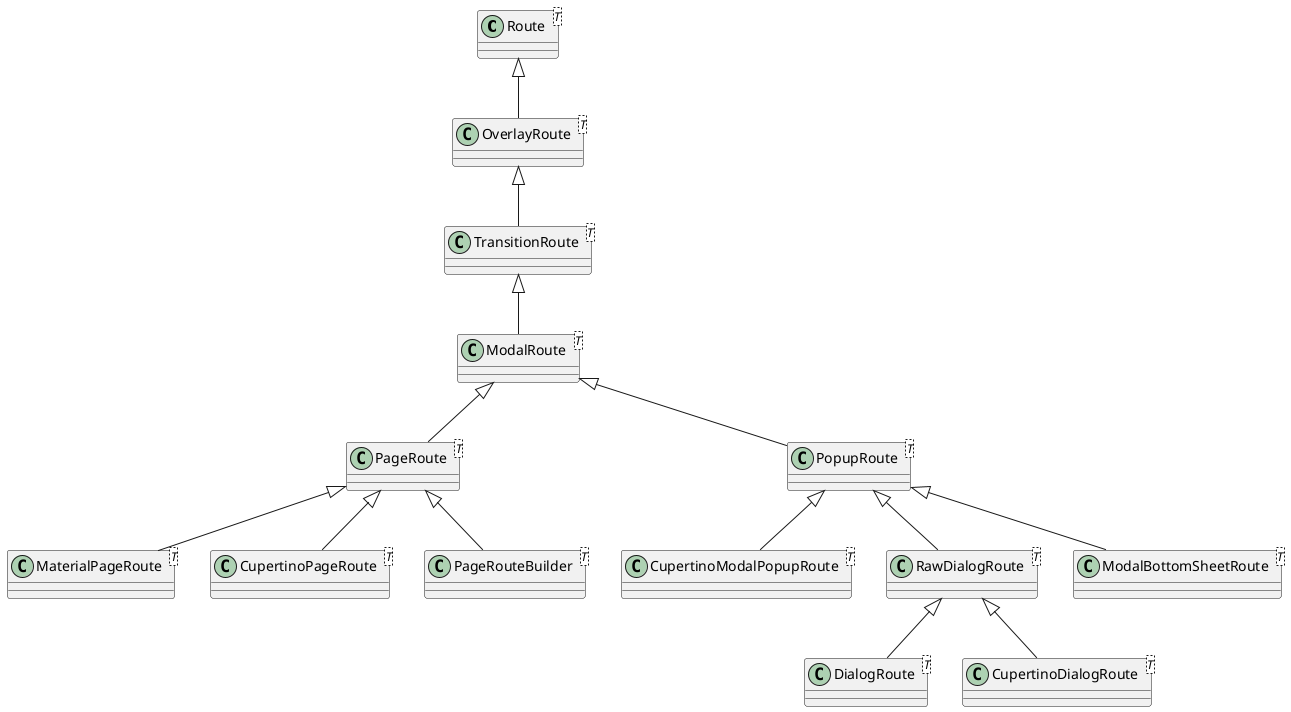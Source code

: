 @startuml Route
class Route<T>
class OverlayRoute<T>
class TransitionRoute<T>
class ModalRoute<T>
class PageRoute<T>
class PopupRoute<T>
class CupertinoModalPopupRoute<T>
class RawDialogRoute<T> 
class MaterialPageRoute<T>
class CupertinoPageRoute<T>
class PageRouteBuilder<T>
class DialogRoute<T>
class ModalBottomSheetRoute<T>
class CupertinoDialogRoute<T>

Route <|-- OverlayRoute
OverlayRoute <|-- TransitionRoute
TransitionRoute <|-- ModalRoute
ModalRoute <|-- PageRoute
ModalRoute <|-- PopupRoute
PopupRoute <|-- CupertinoModalPopupRoute
PopupRoute <|-- RawDialogRoute
PopupRoute <|-- ModalBottomSheetRoute
RawDialogRoute <|-- DialogRoute
RawDialogRoute <|-- CupertinoDialogRoute
PageRoute <|-- MaterialPageRoute
PageRoute <|-- CupertinoPageRoute
PageRoute <|-- PageRouteBuilder
@enduml

@startuml Page
class RouteSettings
class Page<T>
class MaterialPage<T>
class CupertinoPage<T>

RouteSettings <|-- Page
Page <|-- MaterialPage
Page <|-- CupertinoPage
@enduml

@startuml routing
class MaterialApp <<StatefulWidget>>
class Navigator <<StatefulWidget>>
class RouterDelegate<T> <<Listenable>>
class RouteInformationParser<T>
class RouteInformation
class RouteInformationProvider <<ValueListenable<RouteInformation>>>
class Router<T>

Navigator -> NavigatorState
NavigatorState -> Overlay
MaterialApp --> RouterDelegate
MaterialApp --> RouteInformationParser

RouterDelegate --> Navigator
Navigator *-- "*" Route
Page *-- Router
Page *- Screen
Route "settings" --> Page
Page  --->  Route : create

@enduml

@startuml routing_object_diagram
' We hide all incl. <<highlighted>> stereotype
hide stereotype
skinparam object<<highlighted>> {
    borderThickness 4
    ' borderColor Fuchsia
    borderColor Blue
    ' FontStyle bold
}

skinparam backgroundColor LightGray

!$widget = Pink
!$widgetLink = Red

!$router = LightBlue
!$delegate = LightSeaGreen
!$navigator = LightSkyBlue

!$element = LightBlue

!$state = LightYellow

!$stateLink = Orange

!$renderObject = LightGreen

!$renderLink = Green

skinparam linetype polyline
skinparam nodesep 120
skinparam ranksep 100

package Widgets {
    !$IHW="Widget\nProxyWidget\nInheritedWidget"
    !$SLW="Widget\nStatelessWidget"
    !$SFW="Widget\nStatefulWidget"
    !$IHMW="Widget\nProxyWidget\nInheritedWidget\nInheritedModel"
    !$ROW="Widget\nRenderObjectWidget"
    !$SCROW="Widget\nRenderObjectWidget\nSingleChildRenderObjectWidget"
    !$MCROW="Widget\nRenderObjectWidget\nMultiChildRenderObjectWidget"
    !$LROW="Widget\nRenderObjectWidget\nLeafRenderObjectWidget"

object "Widget\nStatefulWidget\n**MaterialApp** : myApp" as myApp #$widget
object "Widget\nStatefulWidget\n**WidgetsApp** :" as wapp #$widget
object "Widget\nStatefulWidget\n**Router**<Object> :" as topr #$widget
object topr <<highlighted>> {
}
  object "Listenable\nValueListenable<RouteInformation>\n**RouterDelegate<T>** :" as rootRd #$delegate
  object "Listenable\nValueListenable<RouteInformation>\nRouteInformationProvider\n**DefaultRouteInformationProvider** :" as rootRipr #$delegate
  object "RouteInformationParser<T>\n**RootInformationParser**<RootAppState> :" as rootRipa #$delegate
object "Widget\nStatefulWidget\n**Navigator** :" as rootN #$widget
object rootN <<highlighted>> {
}
  object "**List**<**Page**<dynamic>> :" as rootPages
  ' object "RouteSettings\nPage<T>\nMaterialPage<T> : " as screenAPage
  object "RouteSettings\nPage<T>\nMaterialPage<T> : " as childRouterPage
object "Widget\nStatefulWidget\n**Overlay** :" as rootOverlay #$widget
object "Widget\nRenderObjectWidget\nMultiChildRenderObjectWidget\n**_Theatre** :" as rootTheatre #$widget
' object "Widget\nStatefulWidget\n**_OverlayEntryWidget** : screenA" as OEScreenA #$widget
object "Widget\nStatefulWidget\n**_OverlayEntryWidget** : ignore" as OEToIgnore #$widget
object "Widget\nStatefulWidget\n**_OverlayEntryWidget** : router" as OEChildRouter #$widget
' object "Widget\nStatelessWidget\n**RootScreenA** :" as screenA #$widget
object "Widget\nRenderObjectWidget\nSingleChildRenderObjectWidget\n**IgnorePointer** :" as ignore #$widget
object "Widget\nStatefulWidget\n**Router**<Object> :" as childRouter #$widget
object childRouter <<highlighted>> {
}
  object "Listenable\nValueListenable<RouteInformation>\n**RouterDelegate<T>** :" as childRd #$delegate
object "Widget\nStatefulWidget\n**Navigator** :" as childN #$widget
object childN <<highlighted>> {
}
object "Widget\nStatefulWidget\n**Overlay** :" as childOverlay #$widget
object "Widget\nRenderObjectWidget\nMultiChildRenderObjectWidget\n**_Theatre** :" as childTheatre #$widget



topr *-- rootRd
topr *-- rootRipr
topr *-- rootRipa

rootN "pages" *---- rootPages 
' rootPages *-- screenAPage
rootPages *-- childRouterPage

childRouter *-- childRd

myApp .[hidden]. wapp
wapp .[hidden]. topr
topr ..[hidden]. rootN
rootN .....[hidden]. rootOverlay
rootOverlay .[hidden]. rootTheatre
childRouter ..[hidden]. childN
childN .[hidden]. childOverlay
childOverlay .[hidden]. childTheatre

' rootTheatre "children[0]" *-- OEScreenA : "\t\t"
rootTheatre "children[1]" *-- OEToIgnore : "\t\t"
rootTheatre "children[2]" *-- OEChildRouter : "\t\t"

' OEScreenA .. screenA
OEToIgnore .. ignore
OEChildRouter .. childRouter


' rootN "build" ...[hidden].> wapp
}
package Elements {
    !$SLE="Element\nComponentElement\nStatelessElement"
    !$SFE="Element\nComponentElement\nStatefulElement"
    !$IHE="Element\nComponentElement\nProxyElement\nInheritedElement"
    !$MCROE="Element\nRenderObjectElement\nMultiChildRenderObjectElement"
    !$SCROE="Element\nRenderObjectElement\nSingleChildRenderObjectElement"

object "$SFE :" as materialAppElement #$element
object "$SFE :" as widgetsAppElement #$element
object "$SFE :" as rootRouterElement #$element
object rootRouterElement <<highlighted>> {
}
object "$SFE :" as rootNavigatorElement #$element
object rootNavigatorElement <<highlighted>> {
}
object "$SFE :" as rootOverlayElement #$element
object "$MCROE\n_TheatreElement :" as theatreRenderObjectElement #$element
' object "$SFE :" as OEEScreenA #$element
object "$SFE :" as OEEIgnore #$element
object "$SFE :" as OEEChildRouter #$element
' object "$SLE :" as screenASLE #$element
object "$SCROE :" as ignorePointerSFE #$element
object "$SFE :" as childRouterSFE #$element
object childRouterSFE <<highlighted>> {
}
object "$SFE :" as childNavigatorSFE #$element
object childNavigatorSFE <<highlighted>> {
}
object "$SFE :" as childOverlayElement #$element
object "$MCROE\n_TheatreElement :" as childTheatreRenderObjectElement #$element

materialAppElement "_child" -- "_parent" widgetsAppElement
widgetsAppElement "_child" -- "_parent" rootRouterElement
rootRouterElement "_child" --- "_parent" rootNavigatorElement
rootNavigatorElement "_child" ------ "_parent" rootOverlayElement
rootOverlayElement "_child" -- "_parent" theatreRenderObjectElement
' theatreRenderObjectElement "_children[0]" -- "_parent" OEEScreenA
theatreRenderObjectElement "_children[0]" -- "_parent" OEEIgnore
theatreRenderObjectElement "_children[1]" -- "_parent" OEEChildRouter
' OEEScreenA "_child" -- "_parent" screenASLE
OEEIgnore "_child" -- "_parent" ignorePointerSFE
OEEChildRouter "_child" -- "_parent" childRouterSFE
childRouterSFE "_child" --- "_parent" childNavigatorSFE
childNavigatorSFE "_child" -- "_parent" childOverlayElement
childOverlayElement "_child" -- "_parent" childTheatreRenderObjectElement

object "State<MaterialApp>\n**_MaterialAppState** : myApp" as myAppState #$state
object "State<WidgetsApp>\n**_WidgetsAppState** :" as wast #$state
object "State<Router<T>>\n**_RouterState**<Object> :" as topRState #$state {
    RestorationMixin
}
object topRState <<highlighted>> {
}
object "State<Navigator>\n**NavigatorState** :" as rootNState #$state
object rootNState <<highlighted>> {
}
  object "Iterable<_RouteEntry>\n**_History** :" as rootHistory {
     ChangeNotifier
  }
    ' object "RouteTransitionRecord\n_RouteEntry :" as screenARouteEntry
    object "RouteTransitionRecord\n_RouteEntry :" as childRouterRouteEntry
object "State<Overlay>\n**OverlayState** :" as rootOverlayState #$state
object "State<Router<T>>\n**_RouterState**<Object> :" as childRState #$state {
    RestorationMixin
}
object childRState <<highlighted>> {
}
object "_RoutePlaceholder\nRoute<T>\nOverlayRoute<T>\nTransitionRoute<T>\nModalRoute<T>\nPageRoute<T>\n_PageBasedMaterialPageRoute<T> : " as childRouterRoute {
      MaterialRouteTransitionMixin<T>
}
' object "_RoutePlaceholder\nRoute<T>\nOverlayRoute<T>\nTransitionRoute<T>\nModalRoute<T>\nPageRoute<T>\n_PageBasedMaterialPageRoute<T> : " as screenARoute {
'       MaterialRouteTransitionMixin<T>
' }
' object "State<_OverlayEntryWidget>\n**_OverlayEntryWidgetState** :" as screeAOEState #$state
object "State<_OverlayEntryWidget>\n**_OverlayEntryWidgetState** :" as ignoreOEState #$state
object "State<_OverlayEntryWidget>\n**_OverlayEntryWidgetState** :" as childRouterOEState #$state
object "State<Navigator>\n**NavigatorState** :" as childNState #$state
object childNState <<highlighted>> {
}
object "State<Overlay>\n**OverlayState** :" as childOverlayState #$state


rootNState "_history" *-- rootHistory : "\t\t"
' rootHistory *-- screenARouteEntry : "\t\t"
rootHistory *-- childRouterRouteEntry : "\t\t"
' screenARouteEntry *-- screenARoute
childRouterRouteEntry *-- childRouterRoute

materialAppElement "_state" -- myAppState #$stateLink
widgetsAppElement "_state" -- wast #$stateLink
rootRouterElement "_state" --- topRState #$stateLink
rootNavigatorElement "_state" -- rootNState #$stateLink
rootOverlayElement "_state" -- rootOverlayState #$stateLink
' OEEScreenA "_state" -- screeAOEState #$stateLink
OEEIgnore "_state" -- ignoreOEState #$stateLink
OEEChildRouter "_state" -- childRouterOEState #$stateLink
childRouterSFE "_state" --- childRState #$stateLink
childNavigatorSFE "_state" -- childNState #$stateLink
childOverlayElement "_state" -- childOverlayState #$stateLink
}
package RenderObjects {
    !$RB="RenderObject\nRenderBox"
    object "$RB\n_RenderTheatre :" as renderFlex #$renderObject
    object "$RB\n_RenderTheatre :" as childRenderFlex #$renderObject

    renderFlex ------- "_parent" childRenderFlex
}
' Widgets -[hidden]-> Elements

' widgets to elements
'-------------------------------------------------------------------------------
myApp <- "widget" materialAppElement #$widgetLink
rootN <- "widget" rootNavigatorElement #$widgetLink
wapp <- "widget" widgetsAppElement #$widgetLink
topr <- "widget" rootRouterElement #$widgetLink
rootOverlay <- "widget" rootOverlayElement #$widgetLink
rootTheatre <- "widget" theatreRenderObjectElement #$widgetLink
' screenA <- "widget" screenASLE #$widgetLink
ignore <- "widget" ignorePointerSFE #$widgetLink
childRouter <- "widget" childRouterSFE #$widgetLink
childN <- "widget" childNavigatorSFE #$widgetLink
childOverlay <- "widget" childOverlayElement #$widgetLink
childTheatre <- "widget" childTheatreRenderObjectElement #$widgetLink

' elements to renderObjects
'-------------------------------------------------------------------------------
theatreRenderObjectElement "_renderObject" -> renderFlex #$renderLink
childTheatreRenderObjectElement "_renderObject" -> childRenderFlex #$renderLink

' states to widgets (build)
'-------------------------------------------------------------------------------

myAppState "build >>>\t" ..> wapp
wast "build >>>\t" ..> topr
topRState "build >>>\t" ..> rootN
rootNState "build >>>\t" ..> rootOverlay
rootOverlayState "build >>>\t" ..> rootTheatre
ignoreOEState "build" ..> ignore 
childRouterOEState "build" ..> childRouter
childRState "build" ..> childN
childNState "build >>>\t" ..> childOverlay
childOverlayState "build >>>\t" ..> childTheatre

' createRoute
'-------------------------------------------------------------------------------
childRouterPage "createRoute" .> childRouterRoute


@enduml

@startuml
class Router<T>
class StatefulWidget
class Widget
class DiagnosticableTree
class Object

class Listenable
class RouterDelegate<T>

Object <|-- DiagnosticableTree
DiagnosticableTree <|-- Widget
Widget <|-- StatefulWidget
StatefulWidget <|-- Router

Listenable <|-- RouterDelegate
@enduml

@startuml

!$userDefined=LightYellow

class "Navigator" as n #$userDefined
class "NavigatorState" as ns
class "_History" as h
class "List<Page<T>>" as l #$userDefined
class "MaterialPage" as mp #$userDefined {
    +Route<T> createRoute(BuildContext context)
}
class "Widget" as w #$userDefined
class "List<_RootEntry>" as lre
class "_RouteEntry" as re {
    +bool pageBased
}
class "_PageBasedMaterialPageRoute<dynamic>" as r
class "List<OverlayEntry>" as loe
class "OverlayEntry" as oe

n "pages" *- l : "\t"
l *- "*" mp : "\t"
mp "child" *- w : "\t"

n "_state" -- "widget" ns

' iterable <|-- h
' cn <.. h : <<width>>
ns "_history" *-- h
h "_value" *-- lre
lre *- "*" re
re *-- r

mp <-- "_settings" r
r "_overlayEntries" *-- loe
loe *- "*" oe

oe -- r

@enduml

@startuml
object BookRouterDelegate
object BookRouteInformationParser
object BookAppState
object RootNavigator
object AppShell
object Scaffold
object Router
object InnerRouterDelegate
object ChildBackButtonDispatcher
object InnerNavigator
class List<Page>

RouterDelegate <|-- BookRouterDelegate
BookRouterDelegate -> BookAppState : addListener(notifyListener)
BookRouterDelegate -- RootNavigator : build
RootNavigator *-- AppShell : pages
AppShell -- Scaffold : build
Scaffold *-- Router : body
Router *-- InnerRouterDelegate
Router *-- ChildBackButtonDispatcher
InnerRouterDelegate -- InnerNavigator : build
InnerNavigator *-- List
List *-- BookListScreen
List *-- BookDetailsScreen
List *-- SettingsScreen
@enduml
